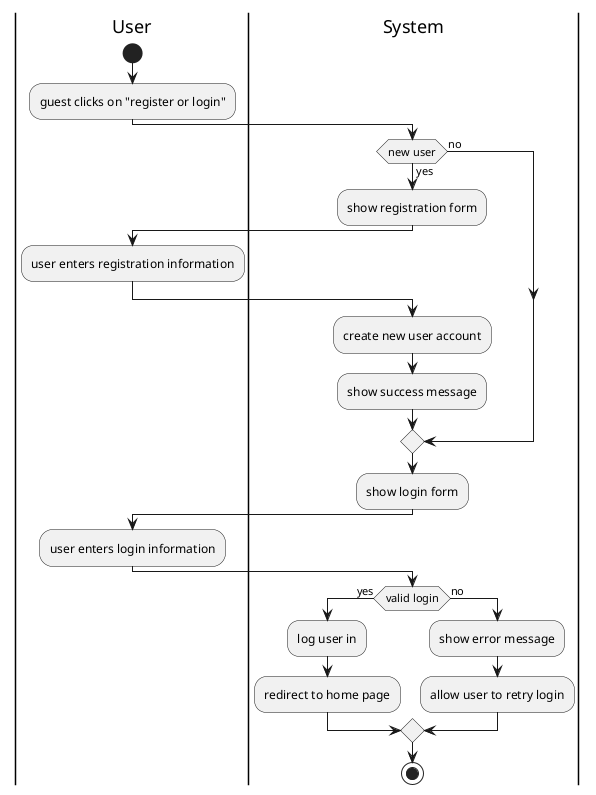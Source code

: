@startuml
|User|
start
:guest clicks on "register or login";
|System|
if (new user) then (yes)
  :show registration form;
  |User|
  :user enters registration information;
  |System|
  :create new user account;
  :show success message;
else (no)
  endif
|System|
:show login form;
|User|
:user enters login information;
|System|
if (valid login) then (yes)
:log user in;
:redirect to home page;
else (no)
:show error message;
:allow user to retry login;
  endif
stop
@enduml
